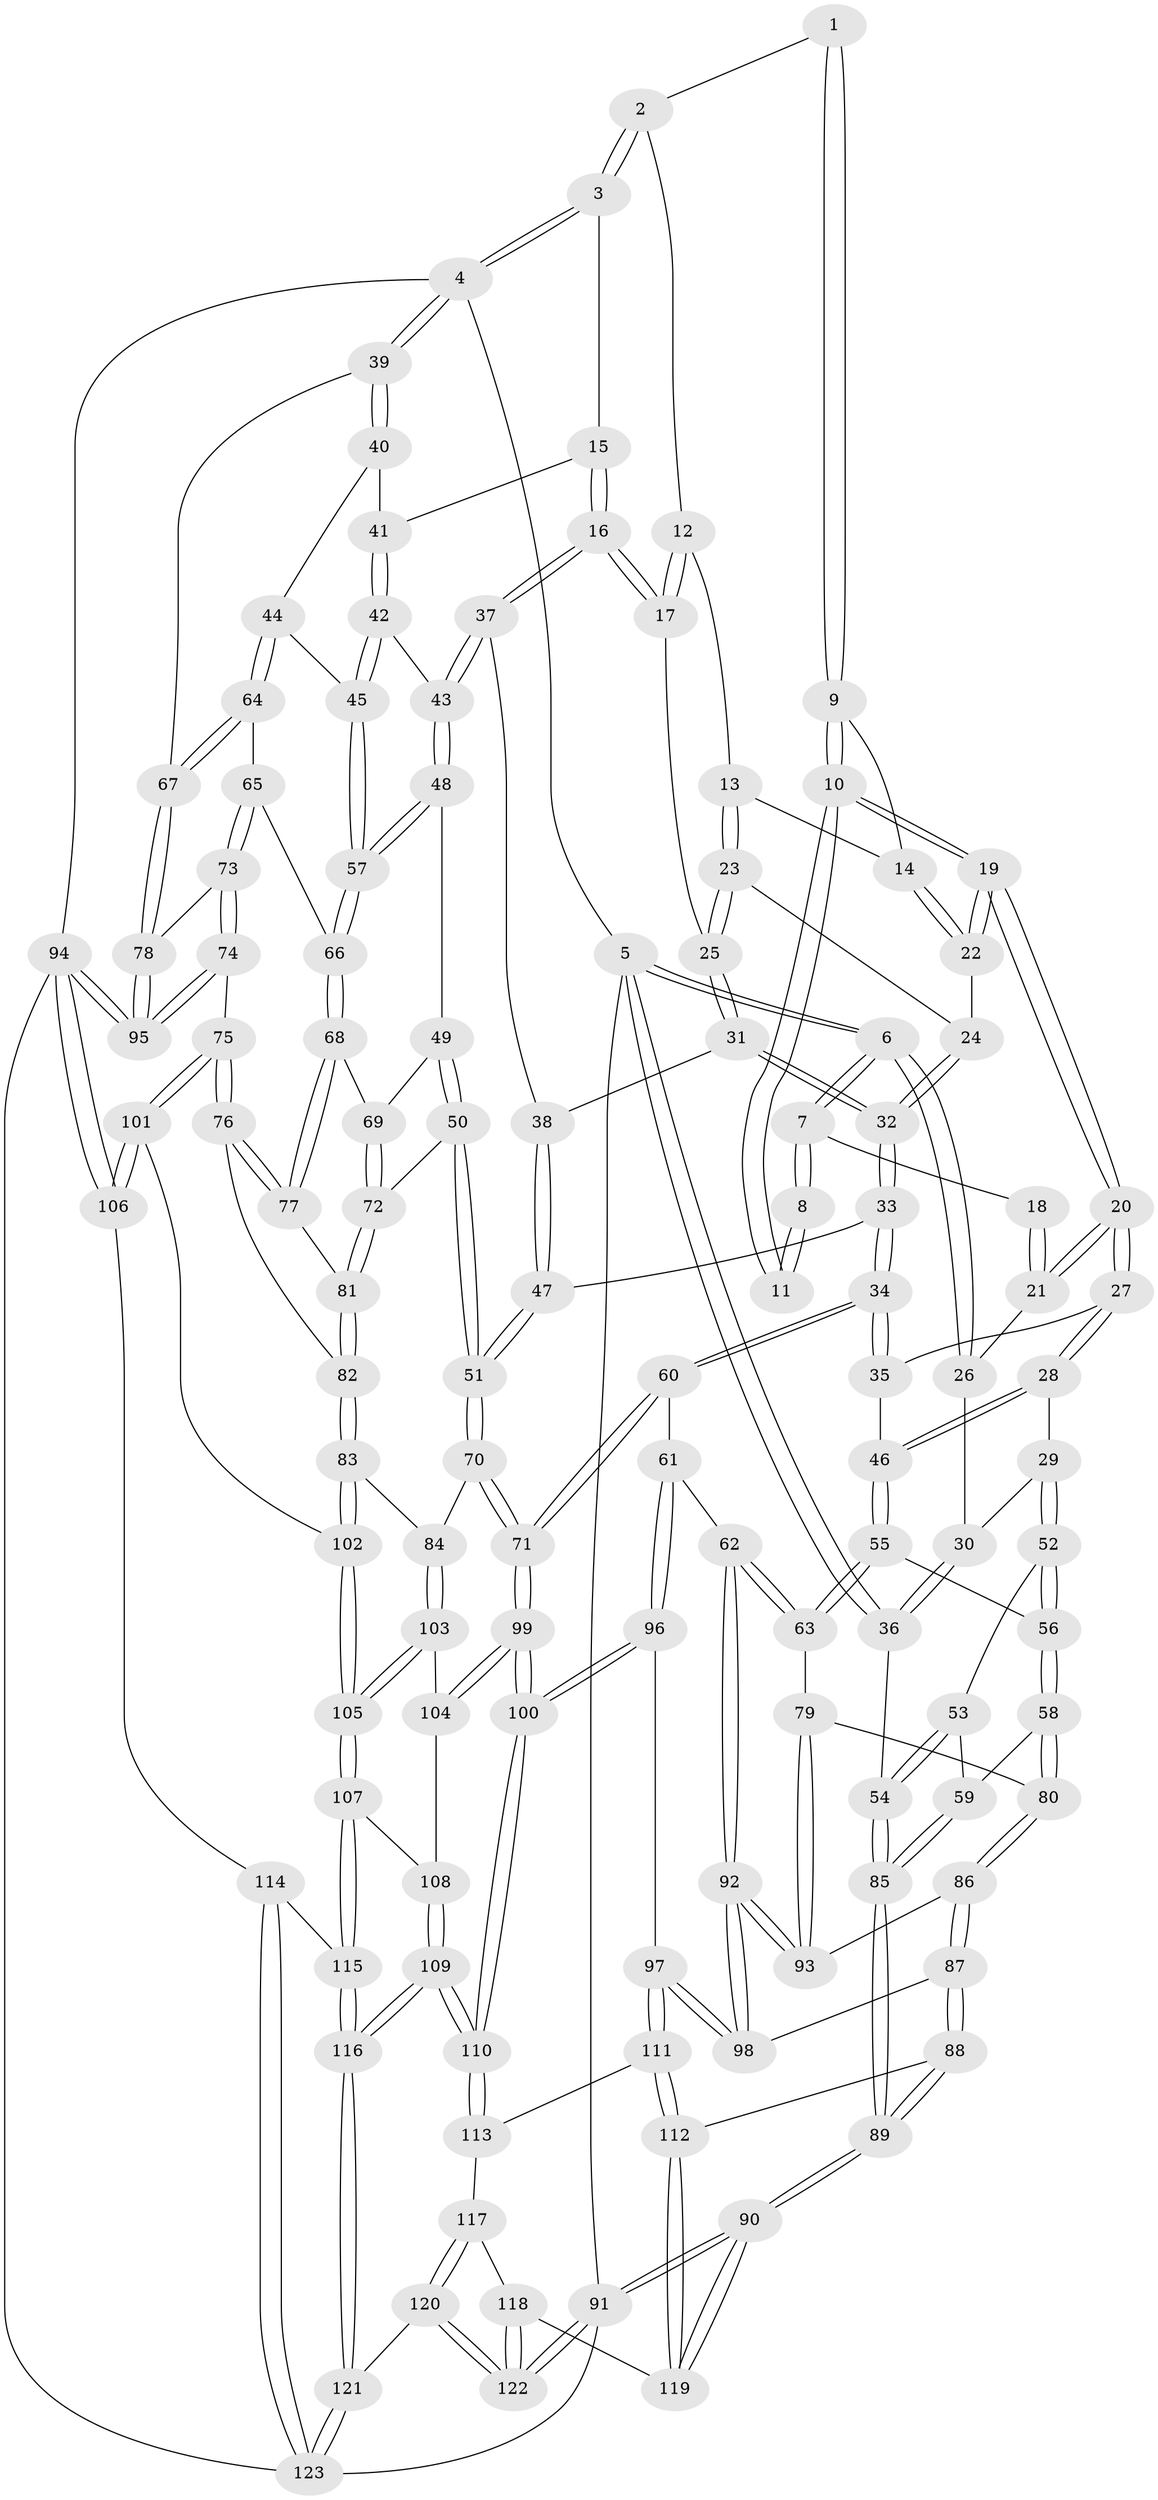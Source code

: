 // Generated by graph-tools (version 1.1) at 2025/51/03/09/25 03:51:07]
// undirected, 123 vertices, 304 edges
graph export_dot {
graph [start="1"]
  node [color=gray90,style=filled];
  1 [pos="+0.43541780727594676+0"];
  2 [pos="+0.6044081758406625+0"];
  3 [pos="+0.857085387194631+0"];
  4 [pos="+1+0"];
  5 [pos="+0+0"];
  6 [pos="+0+0"];
  7 [pos="+0+0"];
  8 [pos="+0.35035288394366815+0"];
  9 [pos="+0.4324941653687194+0.017644562656241522"];
  10 [pos="+0.27353141501163014+0.13771461615405975"];
  11 [pos="+0.25447705280821814+0.09444084993148234"];
  12 [pos="+0.5798487314305105+0.09811105899470823"];
  13 [pos="+0.45010563172002027+0.0775156681476945"];
  14 [pos="+0.4415255579080407+0.05791921978158962"];
  15 [pos="+0.7590737996918488+0.169465862156622"];
  16 [pos="+0.7480623747671199+0.17782894213154418"];
  17 [pos="+0.6230643591758986+0.18069865455960993"];
  18 [pos="+0.21403239829354917+0.08204064144952967"];
  19 [pos="+0.27278646984114585+0.19748488053147306"];
  20 [pos="+0.23283452525691484+0.22992554828159892"];
  21 [pos="+0.13074202761076748+0.1331291636968552"];
  22 [pos="+0.2994576042214819+0.19962102589503125"];
  23 [pos="+0.46085522460290695+0.12329446888468994"];
  24 [pos="+0.3255744920289152+0.20821431741124602"];
  25 [pos="+0.5108476508040357+0.22447605020765146"];
  26 [pos="+0.05807064541801322+0.10205102902624155"];
  27 [pos="+0.2306734900103421+0.23558780385622732"];
  28 [pos="+0.15620328010012371+0.3198793743636933"];
  29 [pos="+0.15437594697160992+0.32016928208061635"];
  30 [pos="+0.07634814201927723+0.25815190131879284"];
  31 [pos="+0.4952998190612734+0.25906373586875003"];
  32 [pos="+0.46614367568961024+0.30005467030833594"];
  33 [pos="+0.45397522612483426+0.3774874389255046"];
  34 [pos="+0.44936285912118157+0.384488199049496"];
  35 [pos="+0.33569997543617885+0.3439837532422915"];
  36 [pos="+0+0.2982585903284477"];
  37 [pos="+0.7184700228159314+0.27997534918138217"];
  38 [pos="+0.6727647425443561+0.3316005648854446"];
  39 [pos="+1+0.2336986714076499"];
  40 [pos="+0.8782890339367636+0.23044355892148186"];
  41 [pos="+0.84430219030398+0.22921189858789362"];
  42 [pos="+0.8716026785432918+0.3454688858868011"];
  43 [pos="+0.7836457943131453+0.38801558122653973"];
  44 [pos="+0.9810529883925412+0.3852318504166695"];
  45 [pos="+0.9135879663488836+0.38628355052460656"];
  46 [pos="+0.21950369733344846+0.3936123257505269"];
  47 [pos="+0.6460925134274892+0.3926289781395376"];
  48 [pos="+0.7805270543727041+0.4061889094746028"];
  49 [pos="+0.7604337063520988+0.429195879761496"];
  50 [pos="+0.6900105232972377+0.4755149451166662"];
  51 [pos="+0.6850134083716466+0.4752695767319209"];
  52 [pos="+0.10682783332001622+0.36687940278721043"];
  53 [pos="+0.09940393576855026+0.3731145666269602"];
  54 [pos="+0+0.36107571769288377"];
  55 [pos="+0.24421562218279738+0.4584111167383605"];
  56 [pos="+0.173567071770553+0.4817888474004813"];
  57 [pos="+0.8701904206077983+0.45263297380192513"];
  58 [pos="+0.09892486207888963+0.5212912854968913"];
  59 [pos="+0.07613734276277319+0.49935599511534073"];
  60 [pos="+0.4251916626093377+0.49777599409619355"];
  61 [pos="+0.3925121180342075+0.5084485295684332"];
  62 [pos="+0.3215702934043439+0.5117367261093797"];
  63 [pos="+0.30169137423952747+0.5064478961052139"];
  64 [pos="+1+0.38607470500415636"];
  65 [pos="+0.9146180215424239+0.5025134041267553"];
  66 [pos="+0.868163149398049+0.4802513415822006"];
  67 [pos="+1+0.36792137497839394"];
  68 [pos="+0.8545927576352645+0.4936704156647027"];
  69 [pos="+0.8275611760914452+0.49083337490716034"];
  70 [pos="+0.5995879084706243+0.5702333847829272"];
  71 [pos="+0.51281149024811+0.5813280517901478"];
  72 [pos="+0.7423733290335578+0.5142762892479754"];
  73 [pos="+0.9223329840691612+0.513391084048178"];
  74 [pos="+0.9400647742278323+0.6397446874579569"];
  75 [pos="+0.9293269753192878+0.642813799642795"];
  76 [pos="+0.8785049220081945+0.6134774376336202"];
  77 [pos="+0.8502918502518952+0.5178670069672735"];
  78 [pos="+1+0.5048846688795428"];
  79 [pos="+0.2856097669867804+0.5168785926205164"];
  80 [pos="+0.1138593584941177+0.5694369663354474"];
  81 [pos="+0.7728772947708755+0.5671030939440136"];
  82 [pos="+0.7775373558437279+0.6095549209948959"];
  83 [pos="+0.750839148472825+0.6387625635556634"];
  84 [pos="+0.6757367924119786+0.6362813829998685"];
  85 [pos="+0+0.4993256319407969"];
  86 [pos="+0.11459429127818282+0.6075448536189506"];
  87 [pos="+0+0.7072480853175854"];
  88 [pos="+0+0.7218303448697675"];
  89 [pos="+0+0.7179981575519561"];
  90 [pos="+0+1"];
  91 [pos="+0+1"];
  92 [pos="+0.23680409873634667+0.7063986193362453"];
  93 [pos="+0.17331559922037137+0.63574768608659"];
  94 [pos="+1+0.86496944492818"];
  95 [pos="+1+0.6438681892650284"];
  96 [pos="+0.3128218425505246+0.7552488748236595"];
  97 [pos="+0.255607018737287+0.7536152712381108"];
  98 [pos="+0.2518931092503578+0.748140974465256"];
  99 [pos="+0.4918336049942849+0.7546734597727502"];
  100 [pos="+0.45349243515027077+0.8109128625657446"];
  101 [pos="+0.8405806250027014+0.7788552385247837"];
  102 [pos="+0.8034180938450685+0.7748416801413104"];
  103 [pos="+0.660125267607227+0.734821243162435"];
  104 [pos="+0.5924708313475058+0.7542003326342428"];
  105 [pos="+0.7481780058711238+0.7996491398604967"];
  106 [pos="+0.9154464060319956+0.8640749469234108"];
  107 [pos="+0.7323449065820506+0.8257135382242745"];
  108 [pos="+0.6488385675201828+0.8293253768321713"];
  109 [pos="+0.49245614475921007+0.9489727121551325"];
  110 [pos="+0.4644946587648545+0.8742719994419046"];
  111 [pos="+0.19342857937859506+0.8485491088930591"];
  112 [pos="+0.14278396632974022+0.8783092300649133"];
  113 [pos="+0.26878305022485244+0.9106963098125088"];
  114 [pos="+0.8153574886397019+1"];
  115 [pos="+0.7322663182495921+0.8261721069440642"];
  116 [pos="+0.5282551305249799+1"];
  117 [pos="+0.2785802435013422+0.9534835110557647"];
  118 [pos="+0.15400433170458985+0.9673810389172558"];
  119 [pos="+0.1418725154868802+0.8809094874842321"];
  120 [pos="+0.38456035990852777+1"];
  121 [pos="+0.5290226117169268+1"];
  122 [pos="+0.1707016431944741+1"];
  123 [pos="+0.7581406272598338+1"];
  1 -- 2;
  1 -- 9;
  1 -- 9;
  2 -- 3;
  2 -- 3;
  2 -- 12;
  3 -- 4;
  3 -- 4;
  3 -- 15;
  4 -- 5;
  4 -- 39;
  4 -- 39;
  4 -- 94;
  5 -- 6;
  5 -- 6;
  5 -- 36;
  5 -- 36;
  5 -- 91;
  6 -- 7;
  6 -- 7;
  6 -- 26;
  6 -- 26;
  7 -- 8;
  7 -- 8;
  7 -- 18;
  8 -- 11;
  8 -- 11;
  9 -- 10;
  9 -- 10;
  9 -- 14;
  10 -- 11;
  10 -- 11;
  10 -- 19;
  10 -- 19;
  12 -- 13;
  12 -- 17;
  12 -- 17;
  13 -- 14;
  13 -- 23;
  13 -- 23;
  14 -- 22;
  14 -- 22;
  15 -- 16;
  15 -- 16;
  15 -- 41;
  16 -- 17;
  16 -- 17;
  16 -- 37;
  16 -- 37;
  17 -- 25;
  18 -- 21;
  18 -- 21;
  19 -- 20;
  19 -- 20;
  19 -- 22;
  19 -- 22;
  20 -- 21;
  20 -- 21;
  20 -- 27;
  20 -- 27;
  21 -- 26;
  22 -- 24;
  23 -- 24;
  23 -- 25;
  23 -- 25;
  24 -- 32;
  24 -- 32;
  25 -- 31;
  25 -- 31;
  26 -- 30;
  27 -- 28;
  27 -- 28;
  27 -- 35;
  28 -- 29;
  28 -- 46;
  28 -- 46;
  29 -- 30;
  29 -- 52;
  29 -- 52;
  30 -- 36;
  30 -- 36;
  31 -- 32;
  31 -- 32;
  31 -- 38;
  32 -- 33;
  32 -- 33;
  33 -- 34;
  33 -- 34;
  33 -- 47;
  34 -- 35;
  34 -- 35;
  34 -- 60;
  34 -- 60;
  35 -- 46;
  36 -- 54;
  37 -- 38;
  37 -- 43;
  37 -- 43;
  38 -- 47;
  38 -- 47;
  39 -- 40;
  39 -- 40;
  39 -- 67;
  40 -- 41;
  40 -- 44;
  41 -- 42;
  41 -- 42;
  42 -- 43;
  42 -- 45;
  42 -- 45;
  43 -- 48;
  43 -- 48;
  44 -- 45;
  44 -- 64;
  44 -- 64;
  45 -- 57;
  45 -- 57;
  46 -- 55;
  46 -- 55;
  47 -- 51;
  47 -- 51;
  48 -- 49;
  48 -- 57;
  48 -- 57;
  49 -- 50;
  49 -- 50;
  49 -- 69;
  50 -- 51;
  50 -- 51;
  50 -- 72;
  51 -- 70;
  51 -- 70;
  52 -- 53;
  52 -- 56;
  52 -- 56;
  53 -- 54;
  53 -- 54;
  53 -- 59;
  54 -- 85;
  54 -- 85;
  55 -- 56;
  55 -- 63;
  55 -- 63;
  56 -- 58;
  56 -- 58;
  57 -- 66;
  57 -- 66;
  58 -- 59;
  58 -- 80;
  58 -- 80;
  59 -- 85;
  59 -- 85;
  60 -- 61;
  60 -- 71;
  60 -- 71;
  61 -- 62;
  61 -- 96;
  61 -- 96;
  62 -- 63;
  62 -- 63;
  62 -- 92;
  62 -- 92;
  63 -- 79;
  64 -- 65;
  64 -- 67;
  64 -- 67;
  65 -- 66;
  65 -- 73;
  65 -- 73;
  66 -- 68;
  66 -- 68;
  67 -- 78;
  67 -- 78;
  68 -- 69;
  68 -- 77;
  68 -- 77;
  69 -- 72;
  69 -- 72;
  70 -- 71;
  70 -- 71;
  70 -- 84;
  71 -- 99;
  71 -- 99;
  72 -- 81;
  72 -- 81;
  73 -- 74;
  73 -- 74;
  73 -- 78;
  74 -- 75;
  74 -- 95;
  74 -- 95;
  75 -- 76;
  75 -- 76;
  75 -- 101;
  75 -- 101;
  76 -- 77;
  76 -- 77;
  76 -- 82;
  77 -- 81;
  78 -- 95;
  78 -- 95;
  79 -- 80;
  79 -- 93;
  79 -- 93;
  80 -- 86;
  80 -- 86;
  81 -- 82;
  81 -- 82;
  82 -- 83;
  82 -- 83;
  83 -- 84;
  83 -- 102;
  83 -- 102;
  84 -- 103;
  84 -- 103;
  85 -- 89;
  85 -- 89;
  86 -- 87;
  86 -- 87;
  86 -- 93;
  87 -- 88;
  87 -- 88;
  87 -- 98;
  88 -- 89;
  88 -- 89;
  88 -- 112;
  89 -- 90;
  89 -- 90;
  90 -- 91;
  90 -- 91;
  90 -- 119;
  90 -- 119;
  91 -- 122;
  91 -- 122;
  91 -- 123;
  92 -- 93;
  92 -- 93;
  92 -- 98;
  92 -- 98;
  94 -- 95;
  94 -- 95;
  94 -- 106;
  94 -- 106;
  94 -- 123;
  96 -- 97;
  96 -- 100;
  96 -- 100;
  97 -- 98;
  97 -- 98;
  97 -- 111;
  97 -- 111;
  99 -- 100;
  99 -- 100;
  99 -- 104;
  99 -- 104;
  100 -- 110;
  100 -- 110;
  101 -- 102;
  101 -- 106;
  101 -- 106;
  102 -- 105;
  102 -- 105;
  103 -- 104;
  103 -- 105;
  103 -- 105;
  104 -- 108;
  105 -- 107;
  105 -- 107;
  106 -- 114;
  107 -- 108;
  107 -- 115;
  107 -- 115;
  108 -- 109;
  108 -- 109;
  109 -- 110;
  109 -- 110;
  109 -- 116;
  109 -- 116;
  110 -- 113;
  110 -- 113;
  111 -- 112;
  111 -- 112;
  111 -- 113;
  112 -- 119;
  112 -- 119;
  113 -- 117;
  114 -- 115;
  114 -- 123;
  114 -- 123;
  115 -- 116;
  115 -- 116;
  116 -- 121;
  116 -- 121;
  117 -- 118;
  117 -- 120;
  117 -- 120;
  118 -- 119;
  118 -- 122;
  118 -- 122;
  120 -- 121;
  120 -- 122;
  120 -- 122;
  121 -- 123;
  121 -- 123;
}

